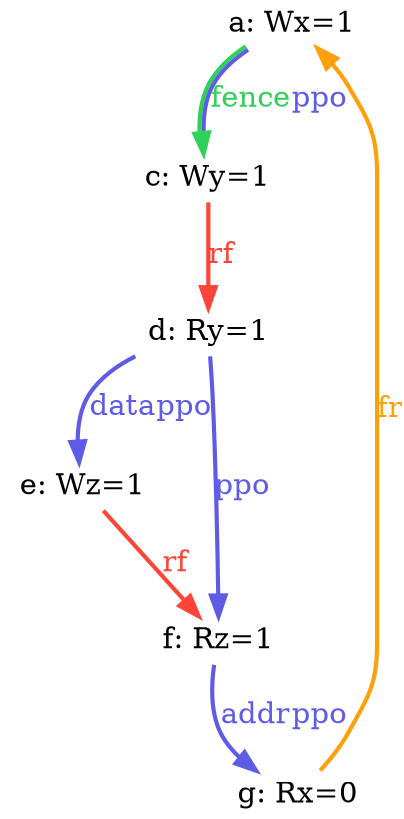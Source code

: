 digraph G {

splines=spline;
pad="0.000000";


/* the unlocked events */
eiid0 [label="a: Wx=1", shape="none", fontsize=14, pos="2.000000,3.375000!", fixedsize="false", height="0.222222", width="1.111112"];
eiid1 [label="c: Wy=1", shape="none", fontsize=14, pos="2.000000,2.250000!", fixedsize="false", height="0.222222", width="1.111112"];
eiid2 [label="d: Ry=1", shape="none", fontsize=14, pos="5.000000,4.500000!", fixedsize="false", height="0.222222", width="1.111112"];
eiid3 [label="e: Wz=1", shape="none", fontsize=14, pos="5.000000,3.375000!", fixedsize="false", height="0.222222", width="1.111112"];
eiid4 [label="f: Rz=1", shape="none", fontsize=14, pos="5.000000,2.250000!", fixedsize="false", height="0.222222", width="1.111112"];
eiid5 [label="g: Rx=0", shape="none", fontsize=14, pos="5.000000,1.125000!", fixedsize="false", height="0.222222", width="1.111112"];

/* the intra_causality_data edges */


/* the intra_causality_control edges */

/* the poi edges */
/* the rfmap edges */


/* The viewed-before edges */
eiid0 -> eiid1 [label=<<font color="#30D158">fence</font><font color="#5E5CE6">ppo</font>>, color="#30D158:#5E5CE6", fontsize=14, penwidth="2.000000", arrowsize="1.000000"];
eiid1 -> eiid2 [label=<<font color="#FF453A">rf</font>>, color="#FF453A", fontsize=14, penwidth="2.000000", arrowsize="1.000000"];
eiid2 -> eiid3 [label=<<font color="#5E5CE6">data</font><font color="#5E5CE6">ppo</font>>, color="#5E5CE6", fontsize=14, penwidth="2.000000", arrowsize="1.000000"];
eiid2 -> eiid4 [label=<<font color="#5E5CE6">ppo</font>>, color="#5E5CE6", fontsize=14, penwidth="2.000000", arrowsize="1.000000"];
eiid3 -> eiid4 [label=<<font color="#FF453A">rf</font>>, color="#FF453A", fontsize=14, penwidth="2.000000", arrowsize="1.000000"];
eiid4 -> eiid5 [label=<<font color="#5E5CE6">addr</font><font color="#5E5CE6">ppo</font>>, color="#5E5CE6", fontsize=14, penwidth="2.000000", arrowsize="1.000000"];
eiid5 -> eiid0 [label=<<font color="#FF9F0A">fr</font>>, color="#FF9F0A", fontsize=14, penwidth="2.000000", arrowsize="1.000000"];
}
